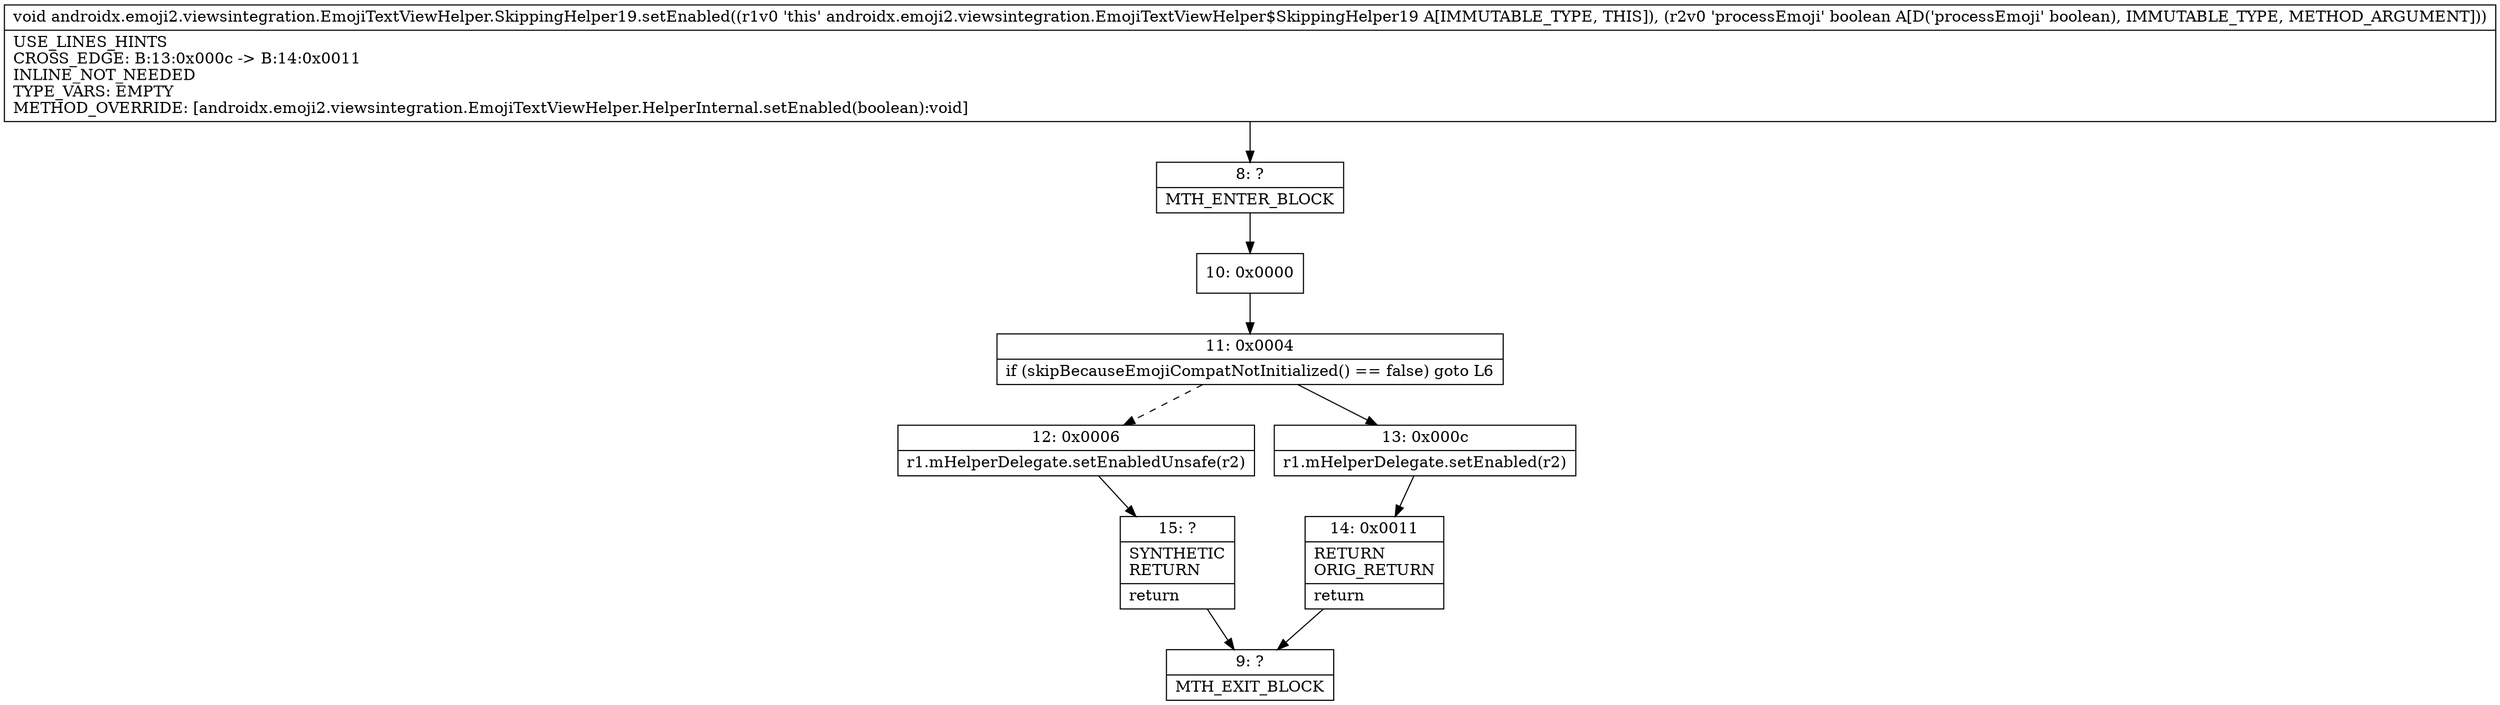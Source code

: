 digraph "CFG forandroidx.emoji2.viewsintegration.EmojiTextViewHelper.SkippingHelper19.setEnabled(Z)V" {
Node_8 [shape=record,label="{8\:\ ?|MTH_ENTER_BLOCK\l}"];
Node_10 [shape=record,label="{10\:\ 0x0000}"];
Node_11 [shape=record,label="{11\:\ 0x0004|if (skipBecauseEmojiCompatNotInitialized() == false) goto L6\l}"];
Node_12 [shape=record,label="{12\:\ 0x0006|r1.mHelperDelegate.setEnabledUnsafe(r2)\l}"];
Node_15 [shape=record,label="{15\:\ ?|SYNTHETIC\lRETURN\l|return\l}"];
Node_9 [shape=record,label="{9\:\ ?|MTH_EXIT_BLOCK\l}"];
Node_13 [shape=record,label="{13\:\ 0x000c|r1.mHelperDelegate.setEnabled(r2)\l}"];
Node_14 [shape=record,label="{14\:\ 0x0011|RETURN\lORIG_RETURN\l|return\l}"];
MethodNode[shape=record,label="{void androidx.emoji2.viewsintegration.EmojiTextViewHelper.SkippingHelper19.setEnabled((r1v0 'this' androidx.emoji2.viewsintegration.EmojiTextViewHelper$SkippingHelper19 A[IMMUTABLE_TYPE, THIS]), (r2v0 'processEmoji' boolean A[D('processEmoji' boolean), IMMUTABLE_TYPE, METHOD_ARGUMENT]))  | USE_LINES_HINTS\lCROSS_EDGE: B:13:0x000c \-\> B:14:0x0011\lINLINE_NOT_NEEDED\lTYPE_VARS: EMPTY\lMETHOD_OVERRIDE: [androidx.emoji2.viewsintegration.EmojiTextViewHelper.HelperInternal.setEnabled(boolean):void]\l}"];
MethodNode -> Node_8;Node_8 -> Node_10;
Node_10 -> Node_11;
Node_11 -> Node_12[style=dashed];
Node_11 -> Node_13;
Node_12 -> Node_15;
Node_15 -> Node_9;
Node_13 -> Node_14;
Node_14 -> Node_9;
}

